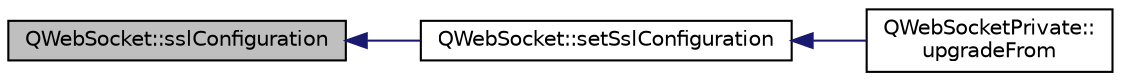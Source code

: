 digraph "QWebSocket::sslConfiguration"
{
  edge [fontname="Helvetica",fontsize="10",labelfontname="Helvetica",labelfontsize="10"];
  node [fontname="Helvetica",fontsize="10",shape=record];
  rankdir="LR";
  Node96 [label="QWebSocket::sslConfiguration",height=0.2,width=0.4,color="black", fillcolor="grey75", style="filled", fontcolor="black"];
  Node96 -> Node97 [dir="back",color="midnightblue",fontsize="10",style="solid",fontname="Helvetica"];
  Node97 [label="QWebSocket::setSslConfiguration",height=0.2,width=0.4,color="black", fillcolor="white", style="filled",URL="$class_q_web_socket.html#a2b47402d89258caa95e46452b698cc3a"];
  Node97 -> Node98 [dir="back",color="midnightblue",fontsize="10",style="solid",fontname="Helvetica"];
  Node98 [label="QWebSocketPrivate::\lupgradeFrom",height=0.2,width=0.4,color="black", fillcolor="white", style="filled",URL="$class_q_web_socket_private.html#a5c867be71bd2e6a66136cab1d954e611"];
}
